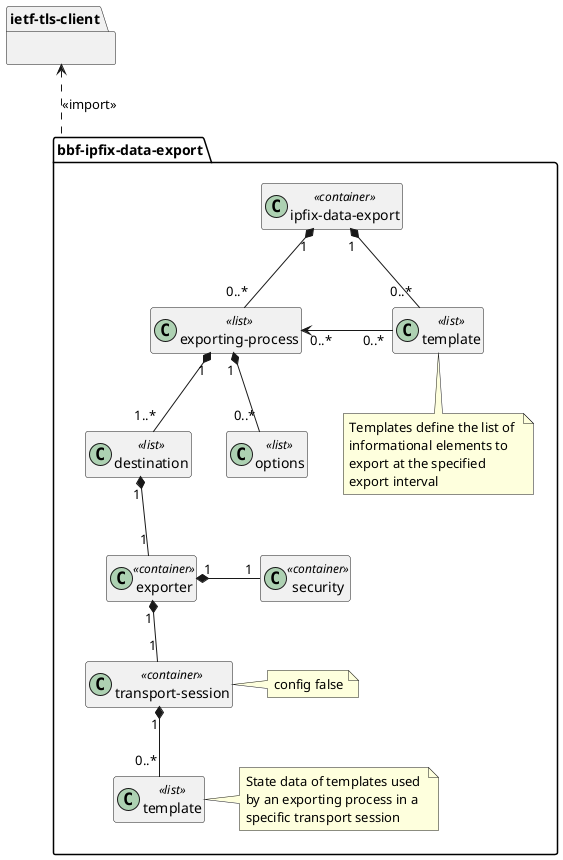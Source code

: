 @startuml

   /'
     This file contains PlantUML source code to generate a UML diagram 
     that defines relationship between the main components of the 
     IPFIX YANG data model.

     Comments or questions about this Broadband Forum PlantUML file
     should be directed to <mailto:help@broadband-forum.org>.

     Editor:      Nick Hancock, ADTRAN

     Editor:      Ludwig Pauwels, Nokia

     PS Leader:   Joey Boyd, ADTRAN

     WA Director: Joey Boyd, ADTRAN

     WA Director: Sven Ooghe, Nokia";

     Copyright (c) 2023, Broadband Forum

     Redistribution and use in source and binary forms, with or
     without modification, are permitted provided that the following
     conditions are met:

     1. Redistributions of source code must retain the above copyright
        notice, this list of conditions and the following disclaimer.

     2. Redistributions in binary form must reproduce the above
        copyright notice, this list of conditions and the following
        disclaimer in the documentation and/or other materials
        provided with the distribution.

     3. Neither the name of the copyright holder nor the names of its
        contributors may be used to endorse or promote products
        derived from this software without specific prior written
        permission.

     THIS SOFTWARE IS PROVIDED BY THE COPYRIGHT HOLDERS AND
     CONTRIBUTORS \"AS IS\" AND ANY EXPRESS OR IMPLIED WARRANTIES,
     INCLUDING, BUT NOT LIMITED TO, THE IMPLIED WARRANTIES OF
     MERCHANTABILITY AND FITNESS FOR A PARTICULAR PURPOSE ARE
     DISCLAIMED. IN NO EVENT SHALL THE COPYRIGHT HOLDER OR
     CONTRIBUTORS BE LIABLE FOR ANY DIRECT, INDIRECT, INCIDENTAL,
     SPECIAL, EXEMPLARY, OR CONSEQUENTIAL DAMAGES (INCLUDING, BUT
     NOT LIMITED TO, PROCUREMENT OF SUBSTITUTE GOODS OR SERVICES;
     LOSS OF USE, DATA, OR PROFITS; OR BUSINESS INTERRUPTION) HOWEVER
     CAUSED AND ON ANY THEORY OF LIABILITY, WHETHER IN CONTRACT,
     STRICT LIABILITY, OR TORT (INCLUDING NEGLIGENCE OR OTHERWISE)
     ARISING IN ANY WAY OUT OF THE USE OF THIS SOFTWARE, EVEN IF
     ADVISED OF THE POSSIBILITY OF SUCH DAMAGE.

     The above license is used as a license under copyright only.
     Please reference the Forum IPR Policy for patent licensing terms
     <https://www.broadband-forum.org/ipr-policy>.

     Any moral rights which are necessary to exercise under the above
     license grant are also deemed granted under this license.

     This version of this PlantUML source code is part of TR-383a6; 
     see the TR itself for full legal notices.";

     revision 2023-06-21 {
       description
         "TBD.
          * Approval Date:    TBD.
          * Publication Date: TBD.";
       reference
         "TBD";
     }
  '/

  package "ietf-tls-client" {
  }
  
  package "bbf-ipfix-data-export" { 
    class "ipfix-data-export" <<container>> 
    class "exporting-process" <<list>>
    class "exporter" <<container>>
    class "destination" <<list>>
    class "security" <<container>>
    class "transport-session" <<container>>
    note right: config false
    class "template" as transport_session_template <<list>>
    class "options" <<list>>
    class "template" <<list>>
    hide members
    note right of transport_session_template : State data of templates used \nby an exporting process in a \nspecific transport session
    note bottom of template : Templates define the list of \ninformational elements to \nexport at the specified \nexport interval
  } 

  "bbf-ipfix-data-export" .up.> "ietf-tls-client" : <<import>>
  "ipfix-data-export" "1" *-- "0..*" "exporting-process" : \t
  "exporting-process" "1" *-- "0..*" "options"
  "exporting-process" "1" *-- "1..*" "destination"
  "destination" "1" *-- "1" "exporter"
  "exporter" "1" *-right- "1" "security" : \t
  "exporter" "1" *-- "1" "transport-session"
  "transport-session" "1" *-- "0..*" transport_session_template 
  "ipfix-data-export" "1" *-- "0..*" "template"
  "template" "0..*" -left-> "0..*" "exporting-process" : \t\t

@enduml